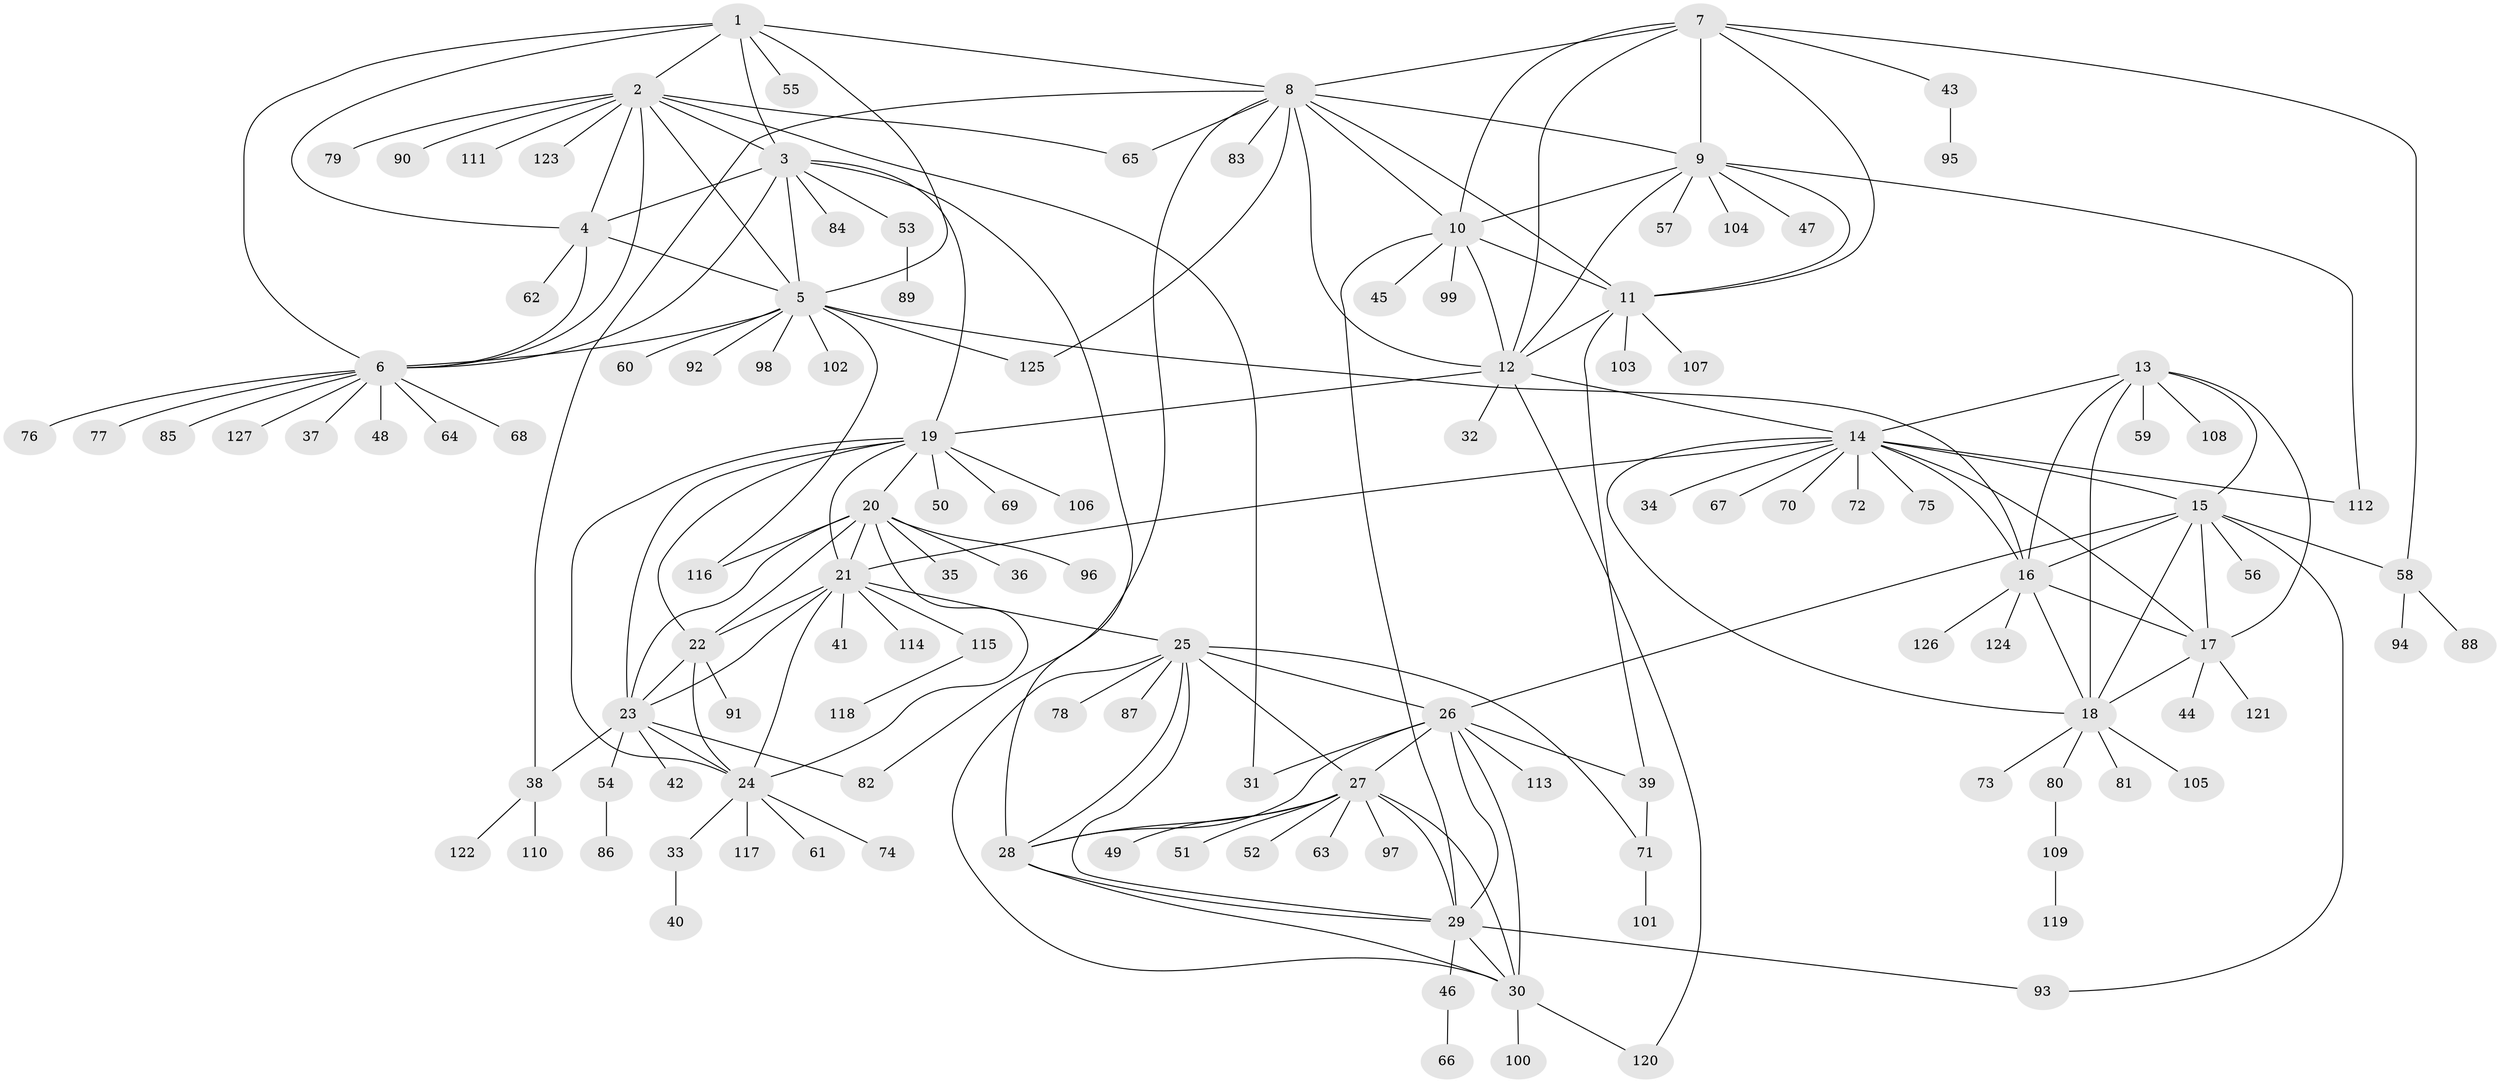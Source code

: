 // coarse degree distribution, {4: 0.031746031746031744, 6: 0.031746031746031744, 14: 0.015873015873015872, 5: 0.015873015873015872, 16: 0.015873015873015872, 1: 0.7619047619047619, 2: 0.07936507936507936, 13: 0.031746031746031744, 11: 0.015873015873015872}
// Generated by graph-tools (version 1.1) at 2025/59/03/04/25 21:59:07]
// undirected, 127 vertices, 194 edges
graph export_dot {
graph [start="1"]
  node [color=gray90,style=filled];
  1;
  2;
  3;
  4;
  5;
  6;
  7;
  8;
  9;
  10;
  11;
  12;
  13;
  14;
  15;
  16;
  17;
  18;
  19;
  20;
  21;
  22;
  23;
  24;
  25;
  26;
  27;
  28;
  29;
  30;
  31;
  32;
  33;
  34;
  35;
  36;
  37;
  38;
  39;
  40;
  41;
  42;
  43;
  44;
  45;
  46;
  47;
  48;
  49;
  50;
  51;
  52;
  53;
  54;
  55;
  56;
  57;
  58;
  59;
  60;
  61;
  62;
  63;
  64;
  65;
  66;
  67;
  68;
  69;
  70;
  71;
  72;
  73;
  74;
  75;
  76;
  77;
  78;
  79;
  80;
  81;
  82;
  83;
  84;
  85;
  86;
  87;
  88;
  89;
  90;
  91;
  92;
  93;
  94;
  95;
  96;
  97;
  98;
  99;
  100;
  101;
  102;
  103;
  104;
  105;
  106;
  107;
  108;
  109;
  110;
  111;
  112;
  113;
  114;
  115;
  116;
  117;
  118;
  119;
  120;
  121;
  122;
  123;
  124;
  125;
  126;
  127;
  1 -- 2;
  1 -- 3;
  1 -- 4;
  1 -- 5;
  1 -- 6;
  1 -- 8;
  1 -- 55;
  2 -- 3;
  2 -- 4;
  2 -- 5;
  2 -- 6;
  2 -- 31;
  2 -- 65;
  2 -- 79;
  2 -- 90;
  2 -- 111;
  2 -- 123;
  3 -- 4;
  3 -- 5;
  3 -- 6;
  3 -- 19;
  3 -- 28;
  3 -- 53;
  3 -- 84;
  4 -- 5;
  4 -- 6;
  4 -- 62;
  5 -- 6;
  5 -- 16;
  5 -- 60;
  5 -- 92;
  5 -- 98;
  5 -- 102;
  5 -- 116;
  5 -- 125;
  6 -- 37;
  6 -- 48;
  6 -- 64;
  6 -- 68;
  6 -- 76;
  6 -- 77;
  6 -- 85;
  6 -- 127;
  7 -- 8;
  7 -- 9;
  7 -- 10;
  7 -- 11;
  7 -- 12;
  7 -- 43;
  7 -- 58;
  8 -- 9;
  8 -- 10;
  8 -- 11;
  8 -- 12;
  8 -- 38;
  8 -- 65;
  8 -- 82;
  8 -- 83;
  8 -- 125;
  9 -- 10;
  9 -- 11;
  9 -- 12;
  9 -- 47;
  9 -- 57;
  9 -- 104;
  9 -- 112;
  10 -- 11;
  10 -- 12;
  10 -- 29;
  10 -- 45;
  10 -- 99;
  11 -- 12;
  11 -- 39;
  11 -- 103;
  11 -- 107;
  12 -- 14;
  12 -- 19;
  12 -- 32;
  12 -- 120;
  13 -- 14;
  13 -- 15;
  13 -- 16;
  13 -- 17;
  13 -- 18;
  13 -- 59;
  13 -- 108;
  14 -- 15;
  14 -- 16;
  14 -- 17;
  14 -- 18;
  14 -- 21;
  14 -- 34;
  14 -- 67;
  14 -- 70;
  14 -- 72;
  14 -- 75;
  14 -- 112;
  15 -- 16;
  15 -- 17;
  15 -- 18;
  15 -- 26;
  15 -- 56;
  15 -- 58;
  15 -- 93;
  16 -- 17;
  16 -- 18;
  16 -- 124;
  16 -- 126;
  17 -- 18;
  17 -- 44;
  17 -- 121;
  18 -- 73;
  18 -- 80;
  18 -- 81;
  18 -- 105;
  19 -- 20;
  19 -- 21;
  19 -- 22;
  19 -- 23;
  19 -- 24;
  19 -- 50;
  19 -- 69;
  19 -- 106;
  20 -- 21;
  20 -- 22;
  20 -- 23;
  20 -- 24;
  20 -- 35;
  20 -- 36;
  20 -- 96;
  20 -- 116;
  21 -- 22;
  21 -- 23;
  21 -- 24;
  21 -- 25;
  21 -- 41;
  21 -- 114;
  21 -- 115;
  22 -- 23;
  22 -- 24;
  22 -- 91;
  23 -- 24;
  23 -- 38;
  23 -- 42;
  23 -- 54;
  23 -- 82;
  24 -- 33;
  24 -- 61;
  24 -- 74;
  24 -- 117;
  25 -- 26;
  25 -- 27;
  25 -- 28;
  25 -- 29;
  25 -- 30;
  25 -- 71;
  25 -- 78;
  25 -- 87;
  26 -- 27;
  26 -- 28;
  26 -- 29;
  26 -- 30;
  26 -- 31;
  26 -- 39;
  26 -- 113;
  27 -- 28;
  27 -- 29;
  27 -- 30;
  27 -- 49;
  27 -- 51;
  27 -- 52;
  27 -- 63;
  27 -- 97;
  28 -- 29;
  28 -- 30;
  29 -- 30;
  29 -- 46;
  29 -- 93;
  30 -- 100;
  30 -- 120;
  33 -- 40;
  38 -- 110;
  38 -- 122;
  39 -- 71;
  43 -- 95;
  46 -- 66;
  53 -- 89;
  54 -- 86;
  58 -- 88;
  58 -- 94;
  71 -- 101;
  80 -- 109;
  109 -- 119;
  115 -- 118;
}
